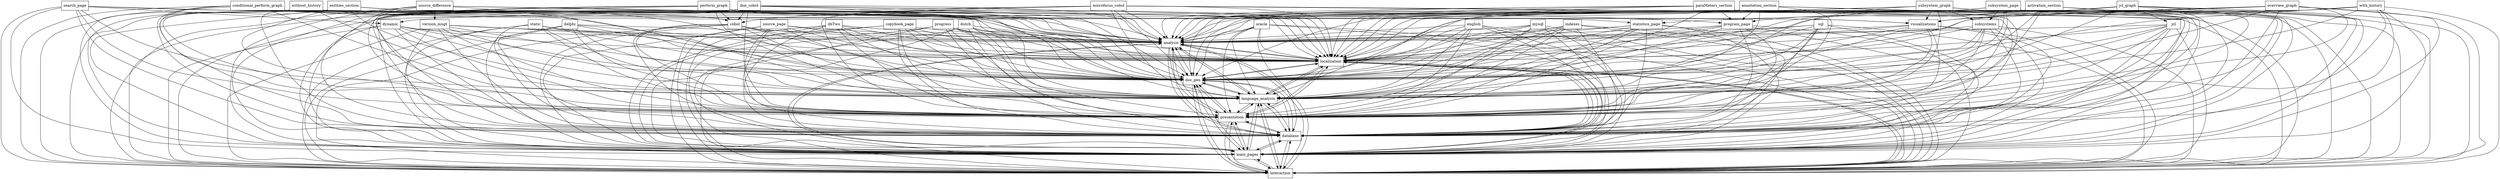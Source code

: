 digraph{
graph [rankdir=TB];
node [shape=box];
edge [arrowhead=normal];
0[label="progress",]
1[label="dynamic",]
2[label="without_history",]
3[label="subsystems",]
4[label="statistics_page",]
5[label="entities_section",]
6[label="program_page",]
7[label="version_mngt",]
8[label="copybook_page",]
9[label="perform_graph",]
10[label="analysis",]
11[label="oracle",]
12[label="source_difference",]
13[label="annotation_section",]
14[label="search_page",]
15[label="dutch",]
16[label="jcl",]
17[label="dbTwo",]
18[label="visualizations",]
19[label="cobol",]
20[label="conditional_perform_graph",]
21[label="static",]
22[label="localization",]
23[label="overview_graph",]
24[label="delphi",]
25[label="source_page",]
26[label="indexes",]
27[label="interaction",]
28[label="main_pages",]
29[label="database",]
30[label="activation_section",]
31[label="with_history",]
32[label="jcl_graph",]
33[label="sql",]
34[label="ibm_cobol",]
35[label="presentation",]
36[label="microfocus_cobol",]
37[label="paraMeters_section",]
38[label="language_analysis",]
39[label="subsystem_graph",]
40[label="doc_gen",]
41[label="english",]
42[label="subsystem_page",]
43[label="mysql",]
0->10[label="",]
0->22[label="",]
0->27[label="",]
0->28[label="",]
0->29[label="",]
0->35[label="",]
0->38[label="",]
0->40[label="",]
1->10[label="",]
1->22[label="",]
1->27[label="",]
1->28[label="",]
1->29[label="",]
1->35[label="",]
1->38[label="",]
1->40[label="",]
2->4[label="",]
2->10[label="",]
2->22[label="",]
2->27[label="",]
2->28[label="",]
2->29[label="",]
2->35[label="",]
2->38[label="",]
2->40[label="",]
3->10[label="",]
3->22[label="",]
3->27[label="",]
3->28[label="",]
3->29[label="",]
3->35[label="",]
3->38[label="",]
3->40[label="",]
4->10[label="",]
4->22[label="",]
4->27[label="",]
4->28[label="",]
4->29[label="",]
4->35[label="",]
4->38[label="",]
4->40[label="",]
5->6[label="",]
5->10[label="",]
5->22[label="",]
5->27[label="",]
5->28[label="",]
5->29[label="",]
5->35[label="",]
5->38[label="",]
5->40[label="",]
6->10[label="",]
6->22[label="",]
6->27[label="",]
6->28[label="",]
6->29[label="",]
6->35[label="",]
6->38[label="",]
6->40[label="",]
7->10[label="",]
7->22[label="",]
7->27[label="",]
7->28[label="",]
7->29[label="",]
7->35[label="",]
7->38[label="",]
7->40[label="",]
8->10[label="",]
8->22[label="",]
8->27[label="",]
8->28[label="",]
8->29[label="",]
8->35[label="",]
8->38[label="",]
8->40[label="",]
9->10[label="",]
9->18[label="",]
9->19[label="",]
9->22[label="",]
9->27[label="",]
9->28[label="",]
9->29[label="",]
9->35[label="",]
9->38[label="",]
9->40[label="",]
10->22[label="",]
10->27[label="",]
10->28[label="",]
10->29[label="",]
10->35[label="",]
10->38[label="",]
10->40[label="",]
11->10[label="",]
11->22[label="",]
11->27[label="",]
11->28[label="",]
11->29[label="",]
11->35[label="",]
11->38[label="",]
11->40[label="",]
12->7[label="",]
12->10[label="",]
12->22[label="",]
12->27[label="",]
12->28[label="",]
12->29[label="",]
12->35[label="",]
12->38[label="",]
12->40[label="",]
13->1[label="",]
13->6[label="",]
13->10[label="",]
13->22[label="",]
13->27[label="",]
13->28[label="",]
13->29[label="",]
13->35[label="",]
13->38[label="",]
13->40[label="",]
14->1[label="",]
14->10[label="",]
14->22[label="",]
14->27[label="",]
14->28[label="",]
14->29[label="",]
14->35[label="",]
14->38[label="",]
14->40[label="",]
15->10[label="",]
15->22[label="",]
15->27[label="",]
15->28[label="",]
15->29[label="",]
15->35[label="",]
15->38[label="",]
15->40[label="",]
16->10[label="",]
16->22[label="",]
16->27[label="",]
16->28[label="",]
16->29[label="",]
16->35[label="",]
16->38[label="",]
16->40[label="",]
17->10[label="",]
17->22[label="",]
17->27[label="",]
17->28[label="",]
17->29[label="",]
17->35[label="",]
17->38[label="",]
17->40[label="",]
18->10[label="",]
18->22[label="",]
18->27[label="",]
18->28[label="",]
18->29[label="",]
18->35[label="",]
18->38[label="",]
18->40[label="",]
19->10[label="",]
19->22[label="",]
19->27[label="",]
19->28[label="",]
19->29[label="",]
19->35[label="",]
19->38[label="",]
19->40[label="",]
20->10[label="",]
20->18[label="",]
20->19[label="",]
20->22[label="",]
20->27[label="",]
20->28[label="",]
20->29[label="",]
20->35[label="",]
20->38[label="",]
20->40[label="",]
21->10[label="",]
21->22[label="",]
21->27[label="",]
21->28[label="",]
21->29[label="",]
21->35[label="",]
21->38[label="",]
21->40[label="",]
22->10[label="",]
22->27[label="",]
22->28[label="",]
22->29[label="",]
22->35[label="",]
22->38[label="",]
22->40[label="",]
23->10[label="",]
23->18[label="",]
23->22[label="",]
23->27[label="",]
23->28[label="",]
23->29[label="",]
23->35[label="",]
23->38[label="",]
23->40[label="",]
24->10[label="",]
24->22[label="",]
24->27[label="",]
24->28[label="",]
24->29[label="",]
24->35[label="",]
24->38[label="",]
24->40[label="",]
25->10[label="",]
25->22[label="",]
25->27[label="",]
25->28[label="",]
25->29[label="",]
25->35[label="",]
25->38[label="",]
25->40[label="",]
26->10[label="",]
26->22[label="",]
26->27[label="",]
26->28[label="",]
26->29[label="",]
26->35[label="",]
26->38[label="",]
26->40[label="",]
27->10[label="",]
27->22[label="",]
27->28[label="",]
27->29[label="",]
27->35[label="",]
27->38[label="",]
27->40[label="",]
28->10[label="",]
28->22[label="",]
28->27[label="",]
28->29[label="",]
28->35[label="",]
28->38[label="",]
28->40[label="",]
29->10[label="",]
29->22[label="",]
29->27[label="",]
29->28[label="",]
29->35[label="",]
29->38[label="",]
29->40[label="",]
30->6[label="",]
30->10[label="",]
30->22[label="",]
30->27[label="",]
30->28[label="",]
30->29[label="",]
30->35[label="",]
30->38[label="",]
30->40[label="",]
31->4[label="",]
31->10[label="",]
31->22[label="",]
31->27[label="",]
31->28[label="",]
31->29[label="",]
31->35[label="",]
31->38[label="",]
31->40[label="",]
32->10[label="",]
32->16[label="",]
32->18[label="",]
32->22[label="",]
32->27[label="",]
32->28[label="",]
32->29[label="",]
32->35[label="",]
32->38[label="",]
32->40[label="",]
33->10[label="",]
33->22[label="",]
33->27[label="",]
33->28[label="",]
33->29[label="",]
33->35[label="",]
33->38[label="",]
33->40[label="",]
34->10[label="",]
34->19[label="",]
34->22[label="",]
34->27[label="",]
34->28[label="",]
34->29[label="",]
34->35[label="",]
34->38[label="",]
34->40[label="",]
35->10[label="",]
35->22[label="",]
35->27[label="",]
35->28[label="",]
35->29[label="",]
35->38[label="",]
35->40[label="",]
36->10[label="",]
36->19[label="",]
36->22[label="",]
36->27[label="",]
36->28[label="",]
36->29[label="",]
36->35[label="",]
36->38[label="",]
36->40[label="",]
37->6[label="",]
37->10[label="",]
37->22[label="",]
37->27[label="",]
37->28[label="",]
37->29[label="",]
37->35[label="",]
37->38[label="",]
37->40[label="",]
38->10[label="",]
38->22[label="",]
38->27[label="",]
38->28[label="",]
38->29[label="",]
38->35[label="",]
38->40[label="",]
39->3[label="",]
39->10[label="",]
39->18[label="",]
39->22[label="",]
39->27[label="",]
39->28[label="",]
39->29[label="",]
39->35[label="",]
39->38[label="",]
39->40[label="",]
40->10[label="",]
40->22[label="",]
40->27[label="",]
40->28[label="",]
40->29[label="",]
40->35[label="",]
40->38[label="",]
41->10[label="",]
41->22[label="",]
41->27[label="",]
41->28[label="",]
41->29[label="",]
41->35[label="",]
41->38[label="",]
41->40[label="",]
42->3[label="",]
42->10[label="",]
42->22[label="",]
42->27[label="",]
42->28[label="",]
42->29[label="",]
42->35[label="",]
42->38[label="",]
42->40[label="",]
43->10[label="",]
43->22[label="",]
43->27[label="",]
43->28[label="",]
43->29[label="",]
43->35[label="",]
43->38[label="",]
43->40[label="",]
}
